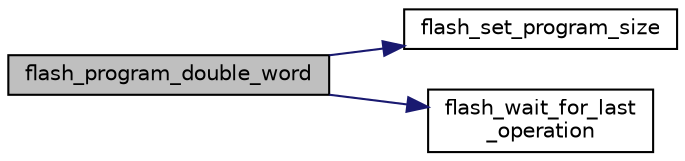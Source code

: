 digraph "flash_program_double_word"
{
  edge [fontname="Helvetica",fontsize="10",labelfontname="Helvetica",labelfontsize="10"];
  node [fontname="Helvetica",fontsize="10",shape=record];
  rankdir="LR";
  Node1 [label="flash_program_double_word",height=0.2,width=0.4,color="black", fillcolor="grey75", style="filled", fontcolor="black"];
  Node1 -> Node2 [color="midnightblue",fontsize="10",style="solid",fontname="Helvetica"];
  Node2 [label="flash_set_program_size",height=0.2,width=0.4,color="black", fillcolor="white", style="filled",URL="$group__flash__file.html#gabe30bb2a8f268a494d3600c0dfc5406d",tooltip="Set the Program Parallelism Size. "];
  Node1 -> Node3 [color="midnightblue",fontsize="10",style="solid",fontname="Helvetica"];
  Node3 [label="flash_wait_for_last\l_operation",height=0.2,width=0.4,color="black", fillcolor="white", style="filled",URL="$group__flash__defines.html#ga72ce389bb20296771479ace8cdb62dff",tooltip="Wait until Last Operation has Ended. "];
}
